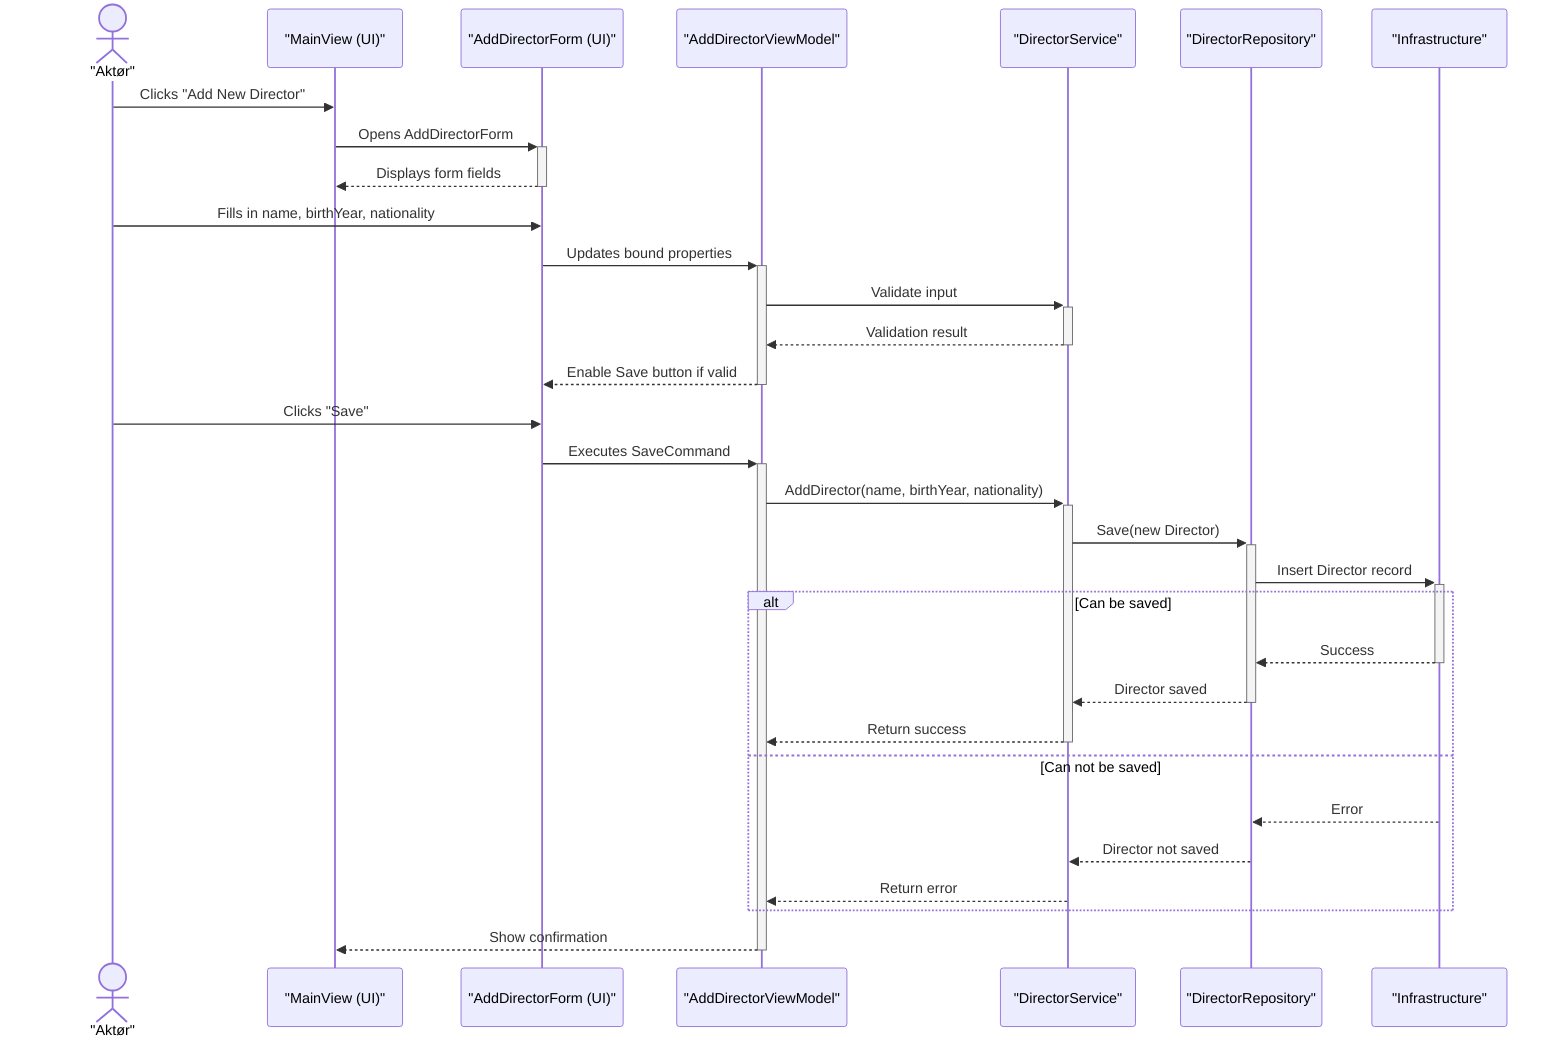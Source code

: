 ﻿sequenceDiagram
    actor JensPeter as "Aktør"
    participant UI as "MainView (UI)"
    participant Form as "AddDirectorForm (UI)"
    participant VM as "AddDirectorViewModel"
    participant Service as "DirectorService"
    participant Repo as "DirectorRepository"
    participant DB as "Infrastructure"

    JensPeter->>UI: Clicks "Add New Director"
    UI->>+Form: Opens AddDirectorForm
    Form-->>-UI: Displays form fields

    JensPeter->>Form: Fills in name, birthYear, nationality
    Form->>+VM: Updates bound properties

    VM->>+Service: Validate input
    Service-->>-VM: Validation result
    VM-->>-Form: Enable Save button if valid

    JensPeter->>Form: Clicks "Save"
    Form->>+VM: Executes SaveCommand

    VM->>+Service: AddDirector(name, birthYear, nationality)
    Service->>+Repo: Save(new Director)
    Repo->>+DB: Insert Director record
    alt Can be saved
    DB-->>-Repo: Success
    Repo-->>-Service: Director saved
    Service-->>-VM: Return success
    else Can not be saved
    DB-->>Repo: Error
    Repo-->>Service: Director not saved
    Service-->>VM: Return error
    end
    VM-->>-UI: Show confirmation